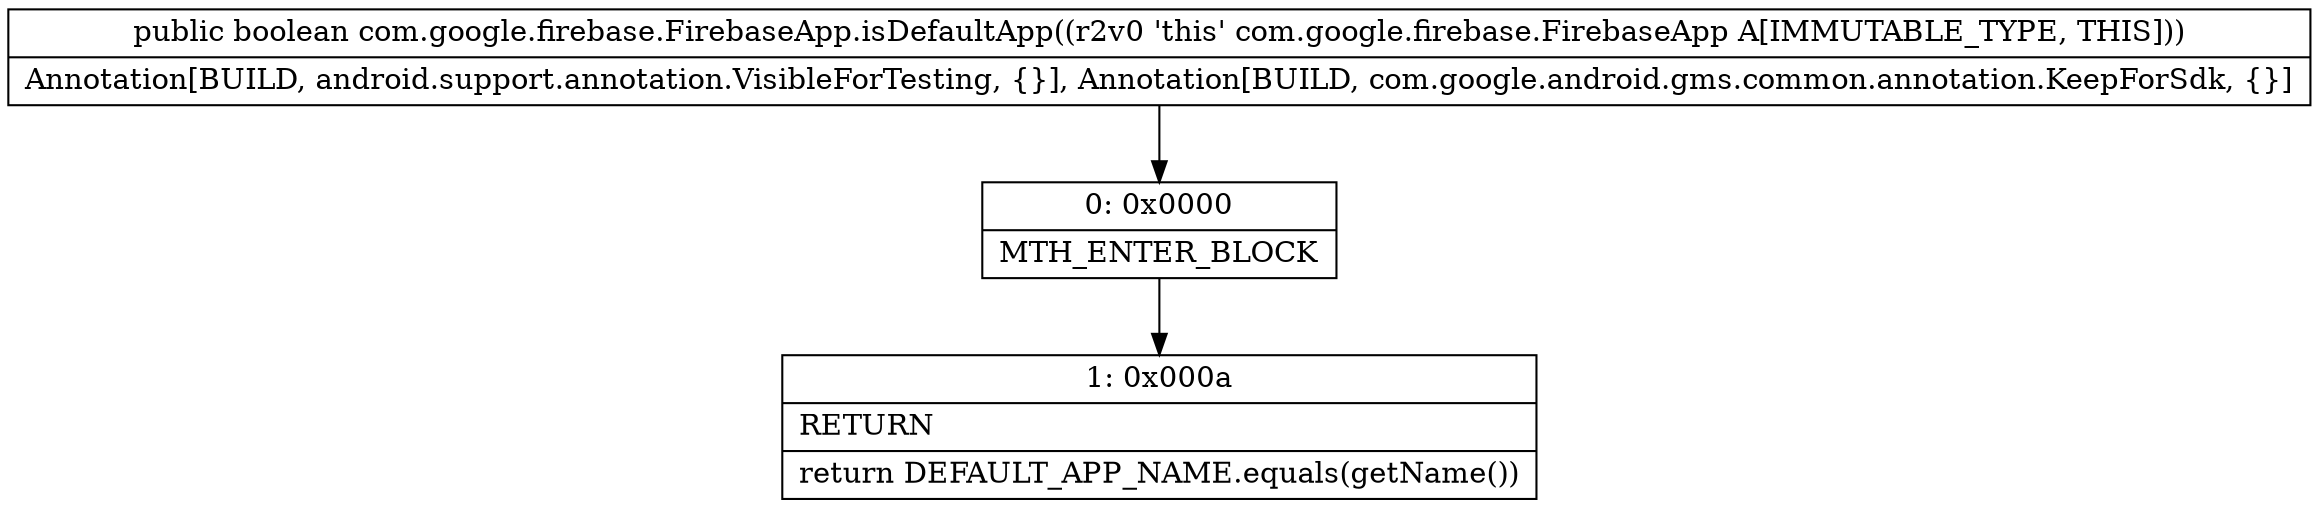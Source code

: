 digraph "CFG forcom.google.firebase.FirebaseApp.isDefaultApp()Z" {
Node_0 [shape=record,label="{0\:\ 0x0000|MTH_ENTER_BLOCK\l}"];
Node_1 [shape=record,label="{1\:\ 0x000a|RETURN\l|return DEFAULT_APP_NAME.equals(getName())\l}"];
MethodNode[shape=record,label="{public boolean com.google.firebase.FirebaseApp.isDefaultApp((r2v0 'this' com.google.firebase.FirebaseApp A[IMMUTABLE_TYPE, THIS]))  | Annotation[BUILD, android.support.annotation.VisibleForTesting, \{\}], Annotation[BUILD, com.google.android.gms.common.annotation.KeepForSdk, \{\}]\l}"];
MethodNode -> Node_0;
Node_0 -> Node_1;
}

